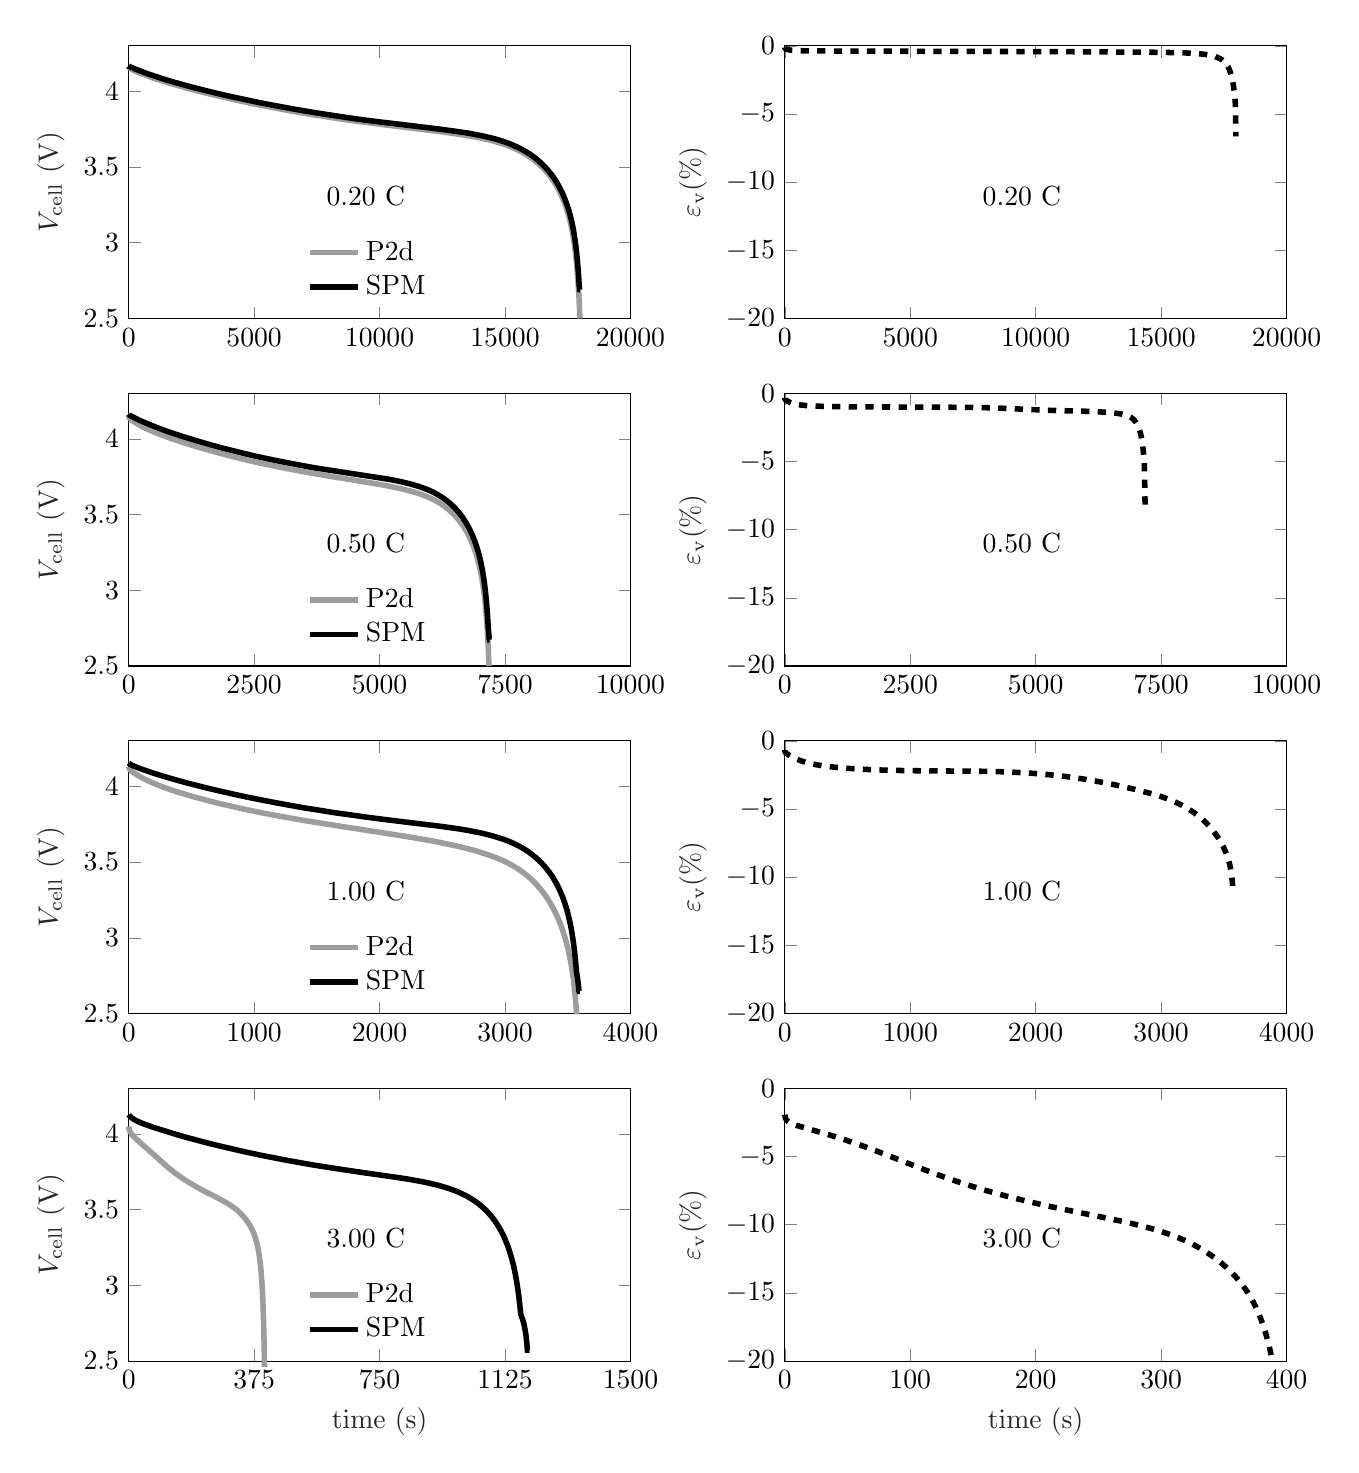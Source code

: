 % This file was created by matlab2tikz.
%
\definecolor{mycolor1}{rgb}{0.616,0.616,0.616}%
%
\begin{tikzpicture}

\begin{axis}[%
width=63.719mm,
height=34.624mm,
at={(0mm,132.415mm)},
scale only axis,
clip=false,
xmin=0,
xmax=20000,
xtick={0,5000,10000,15000,20000},
ymin=2.5,
ymax=4.3,
ylabel style={font=\color{white!15!black}},
ylabel={$V_\mathrm{cell}$ (V)},
axis background/.style={fill=white},
legend style={at={(0.339,0.031)}, anchor=south west, legend cell align=left, align=left, fill=none, draw=none},
scaled ticks=false,,
xticklabel style={/pgf/number format/1000 sep=, /pgf/number format/precision=0,/pgf/number format/fixed,/pgf/number format/fixed zerofill,},
]
\addplot [color=mycolor1, line width=2.0pt]
  table[row sep=crcr]{%
0	4.162\\
1	4.161\\
4	4.159\\
11.5	4.158\\
27.5	4.155\\
60.5	4.151\\
115.5	4.146\\
188.5	4.139\\
276	4.132\\
401	4.123\\
577	4.112\\
772	4.1\\
1016.5	4.085\\
1305.5	4.07\\
1585.5	4.055\\
1910.5	4.04\\
2329	4.02\\
2745.5	4.002\\
3161	3.985\\
3697.5	3.964\\
4222.5	3.944\\
4831	3.922\\
5314.5	3.906\\
5776	3.891\\
6132	3.88\\
6597.5	3.866\\
7061.5	3.853\\
7546.5	3.84\\
8247.5	3.822\\
8850	3.807\\
9553	3.792\\
10304	3.776\\
11396	3.754\\
12428.5	3.733\\
12946	3.721\\
13292	3.713\\
13638	3.703\\
13872.5	3.696\\
14117.5	3.688\\
14370.5	3.678\\
14627.5	3.667\\
14882	3.654\\
15001.5	3.647\\
15213.5	3.634\\
15315.5	3.627\\
15417.5	3.619\\
15525.5	3.611\\
15622.5	3.603\\
15715.5	3.594\\
15809	3.585\\
15903	3.576\\
15997	3.565\\
16092	3.554\\
16187	3.542\\
16282	3.529\\
16377.5	3.515\\
16473	3.5\\
16569	3.484\\
16665	3.466\\
16761.5	3.447\\
16858	3.425\\
16954.5	3.402\\
17051	3.376\\
17148	3.347\\
17245.5	3.314\\
17344	3.275\\
17422.5	3.24\\
17501	3.2\\
17562	3.163\\
17622.5	3.122\\
17669	3.085\\
17714.5	3.043\\
17761	2.993\\
17795.5	2.95\\
17830	2.9\\
17858.5	2.852\\
17886.5	2.798\\
17915	2.733\\
17941	2.662\\
17964	2.589\\
17985	2.51\\
17987.5	2.5\\
};
\addlegendentry{P2d}

\addplot [color=black, line width=2.0pt]
  table[row sep=crcr]{%
0	4.167\\
10.5	4.165\\
29	4.164\\
74.5	4.16\\
243	4.148\\
442.5	4.135\\
663	4.121\\
907	4.107\\
1177.5	4.092\\
1477	4.076\\
1808.5	4.06\\
2173.5	4.043\\
2573	4.025\\
3006.5	4.007\\
3471	3.988\\
3962.5	3.969\\
4476	3.951\\
5006.5	3.932\\
5549.5	3.914\\
6102	3.897\\
6662	3.88\\
7229.5	3.864\\
7805.5	3.849\\
8393	3.834\\
8999	3.819\\
9636.5	3.805\\
10338.5	3.791\\
11251.5	3.773\\
12396	3.75\\
12885	3.739\\
13266	3.73\\
13586.5	3.722\\
13865.5	3.713\\
14114	3.705\\
14339	3.696\\
14544.5	3.688\\
14734	3.679\\
14910	3.67\\
15074	3.66\\
15228	3.651\\
15373	3.64\\
15509.5	3.63\\
15639	3.619\\
15761.5	3.608\\
15878	3.597\\
15989	3.585\\
16094.5	3.573\\
16195	3.56\\
16291	3.547\\
16382.5	3.534\\
16470	3.521\\
16553.5	3.507\\
16633	3.493\\
16709	3.479\\
16781	3.464\\
16849.5	3.45\\
16915	3.435\\
16977	3.42\\
17036	3.405\\
17092	3.389\\
17145	3.374\\
17195	3.358\\
17242	3.343\\
17286.5	3.328\\
17328.5	3.312\\
17368	3.296\\
17405.5	3.281\\
17440.5	3.265\\
17473.5	3.25\\
17504.5	3.234\\
17534	3.219\\
17561.5	3.203\\
17587.5	3.188\\
17612	3.172\\
17635	3.157\\
17657	3.141\\
17677.5	3.126\\
17697	3.11\\
17715.5	3.094\\
17733	3.078\\
17749.5	3.063\\
17765.5	3.046\\
17780.5	3.03\\
17794.5	3.014\\
17808	2.998\\
17821	2.981\\
17833.5	2.964\\
17845	2.948\\
17856	2.931\\
17866.5	2.915\\
17876.5	2.898\\
17886.5	2.88\\
17896	2.863\\
17905	2.845\\
17913.5	2.827\\
17922	2.809\\
17930	2.79\\
17937.5	2.772\\
17945	2.753\\
17952	2.734\\
17956	2.724\\
17963.5	2.711\\
17971	2.698\\
17975.5	2.69\\
17982	2.69\\
};
\addlegendentry{SPM}

\node[right, align=left]
at (rel axis cs:0.375,0.45) {0.20 C};
\end{axis}

\begin{axis}[%
width=63.719mm,
height=34.624mm,
at={(83.324mm,132.415mm)},
scale only axis,
clip=false,
xmin=0,
xmax=20000,
xtick={0,5000,10000,15000,20000},
ymin=-20,
ymax=0,
ylabel style={font=\color{white!15!black}},
ylabel={$\varepsilon_\mathrm{v} (\%)$},
axis background/.style={fill=white},
scaled ticks=false,,
xticklabel style={/pgf/number format/1000 sep=, /pgf/number format/precision=0,/pgf/number format/fixed,/pgf/number format/fixed zerofill,},
]
\addplot [color=black, dashed, line width=2.0pt, forget plot]
  table[row sep=crcr]{%
0	-0.132\\
0.5	-0.147\\
2	-0.159\\
5.5	-0.17\\
15	-0.185\\
40	-0.213\\
80	-0.248\\
129	-0.279\\
194.5	-0.306\\
275.5	-0.327\\
382	-0.344\\
533.5	-0.356\\
824	-0.368\\
1776.5	-0.381\\
2396	-0.386\\
2923	-0.389\\
3970	-0.395\\
11001	-0.428\\
12977.5	-0.454\\
13457	-0.458\\
14538	-0.47\\
14984	-0.479\\
15112	-0.482\\
15209	-0.485\\
15279	-0.489\\
15667	-0.505\\
15813.5	-0.513\\
15904.5	-0.52\\
16054.5	-0.53\\
16119.5	-0.536\\
16169.5	-0.541\\
16231	-0.545\\
16259	-0.55\\
16317.5	-0.556\\
16363	-0.562\\
16418.5	-0.569\\
16459.5	-0.575\\
16512	-0.584\\
16561	-0.592\\
16610.5	-0.601\\
16658.5	-0.61\\
16705	-0.622\\
16760.5	-0.634\\
16804	-0.647\\
16858	-0.661\\
16898.5	-0.676\\
16960	-0.697\\
16997	-0.714\\
17033	-0.721\\
17042.5	-0.726\\
17077	-0.752\\
17110	-0.766\\
17146.5	-0.782\\
17177.5	-0.81\\
17207	-0.828\\
17235.5	-0.834\\
17239.5	-0.839\\
17267	-0.876\\
17293.5	-0.901\\
17319	-0.915\\
17341.5	-0.928\\
17365.5	-0.966\\
17388.5	-0.991\\
17410.5	-1.005\\
17418.5	-1.013\\
17439.5	-1.058\\
17459.5	-1.091\\
17479	-1.112\\
17500	-1.134\\
17518	-1.179\\
17535.5	-1.212\\
17552	-1.233\\
17559	-1.244\\
17575	-1.297\\
17590.5	-1.338\\
17605	-1.366\\
17622	-1.398\\
17635.5	-1.449\\
17648.5	-1.488\\
17661	-1.516\\
17666.5	-1.529\\
17678.5	-1.589\\
17690	-1.636\\
17701	-1.671\\
17714	-1.71\\
17724.5	-1.777\\
17734.5	-1.831\\
17744.5	-1.874\\
17754	-1.905\\
17759.5	-1.923\\
17768.5	-1.99\\
17777.5	-2.048\\
17786	-2.092\\
17795	-2.136\\
17803	-2.211\\
17810.5	-2.271\\
17818	-2.321\\
17825	-2.359\\
17829	-2.382\\
17836	-2.46\\
17843	-2.527\\
17849.5	-2.58\\
17856	-2.622\\
17857	-2.628\\
17863	-2.713\\
17869	-2.788\\
17875	-2.852\\
17880.5	-2.901\\
17886	-2.945\\
17891.5	-3.043\\
17897	-3.13\\
17902	-3.199\\
17907	-3.258\\
17912	-3.306\\
17914.5	-3.329\\
17919.5	-3.439\\
17924	-3.528\\
17928.5	-3.607\\
17933	-3.676\\
17937	-3.727\\
17940.5	-3.771\\
17944.5	-3.88\\
17948.5	-3.979\\
17952.5	-4.068\\
17955.5	-4.127\\
17957	-4.223\\
17962	-4.543\\
17963.5	-4.639\\
17968.5	-5.058\\
17973	-5.426\\
17975.5	-5.628\\
17980	-6.329\\
17982	-6.644\\
};
\node[right, align=left]
at (rel axis cs:0.375,0.45) {0.20 C};
\end{axis}

\begin{axis}[%
width=63.719mm,
height=34.624mm,
at={(0mm,88.277mm)},
scale only axis,
clip=false,
xmin=0,
xmax=10000,
xtick={0,2500,5000,7500,10000},
ymin=2.5,
ymax=4.3,
ylabel style={font=\color{white!15!black}},
ylabel={$V_\mathrm{cell}$ (V)},
axis background/.style={fill=white},
legend style={at={(0.339,0.031)}, anchor=south west, legend cell align=left, align=left, fill=none, draw=none},
scaled ticks=false,,
xticklabel style={/pgf/number format/1000 sep=, /pgf/number format/precision=0,/pgf/number format/fixed,/pgf/number format/fixed zerofill,},
]
\addplot [color=mycolor1, line width=2.0pt]
  table[row sep=crcr]{%
0	4.149\\
0.5	4.147\\
2	4.145\\
4.5	4.143\\
9	4.141\\
16.5	4.137\\
29	4.133\\
47	4.128\\
75	4.12\\
110	4.112\\
155	4.102\\
206.5	4.092\\
265	4.081\\
328.5	4.071\\
411.5	4.058\\
509	4.044\\
631.5	4.028\\
742.5	4.014\\
889	3.997\\
1014	3.983\\
1205	3.963\\
1395	3.944\\
1582.5	3.926\\
1768.5	3.909\\
1950.5	3.893\\
2184	3.873\\
2400	3.856\\
2638.5	3.838\\
2878	3.822\\
3122	3.805\\
3353.5	3.791\\
3671	3.772\\
3988	3.754\\
4632.5	3.719\\
4943	3.702\\
5143.5	3.69\\
5334.5	3.677\\
5484	3.666\\
5579	3.658\\
5669	3.65\\
5760.5	3.641\\
5854.5	3.63\\
5945.5	3.618\\
6027.5	3.606\\
6106	3.593\\
6182.5	3.579\\
6220	3.571\\
6258.5	3.562\\
6298.5	3.553\\
6334.5	3.544\\
6369	3.535\\
6403.5	3.525\\
6438	3.514\\
6473	3.503\\
6508	3.491\\
6543	3.478\\
6578	3.464\\
6613.5	3.449\\
6648.5	3.433\\
6684	3.415\\
6719.5	3.396\\
6755.5	3.375\\
6788	3.354\\
6817	3.333\\
6846.5	3.311\\
6873	3.288\\
6896.5	3.267\\
6918	3.246\\
6937	3.225\\
6956	3.203\\
6973	3.182\\
6989	3.16\\
7006	3.135\\
7020	3.112\\
7033	3.089\\
7045.5	3.065\\
7057	3.041\\
7067	3.018\\
7076.5	2.995\\
7084.5	2.974\\
7092.5	2.952\\
7100	2.929\\
7107.5	2.904\\
7114.5	2.879\\
7121.5	2.853\\
7128	2.826\\
7134	2.8\\
7140	2.771\\
7145.5	2.742\\
7151	2.712\\
7156	2.682\\
7161	2.65\\
7166	2.615\\
7170.5	2.581\\
7175	2.544\\
7179	2.509\\
7180	2.5\\
};
\addlegendentry{P2d}

\addplot [color=black, line width=2.0pt]
  table[row sep=crcr]{%
0	4.163\\
6	4.16\\
14.5	4.157\\
27	4.154\\
49	4.15\\
99.5	4.141\\
180.5	4.128\\
271	4.114\\
371.5	4.1\\
482.5	4.085\\
605.5	4.069\\
742	4.052\\
892	4.035\\
1056	4.017\\
1233.5	3.999\\
1423	3.98\\
1623	3.961\\
1831.5	3.942\\
2046	3.924\\
2265.5	3.906\\
2488.5	3.888\\
2714.5	3.872\\
2943.5	3.856\\
3176	3.841\\
3414	3.826\\
3661	3.811\\
3923.5	3.797\\
4221.5	3.782\\
5104.5	3.737\\
5263.5	3.728\\
5395.5	3.719\\
5510	3.71\\
5611.5	3.702\\
5703.5	3.693\\
5787	3.685\\
5864	3.676\\
5935.5	3.667\\
6002	3.658\\
6064.5	3.648\\
6123	3.638\\
6178.5	3.627\\
6230.5	3.617\\
6280	3.606\\
6327	3.594\\
6371.5	3.583\\
6414	3.571\\
6454.5	3.558\\
6493	3.546\\
6530	3.533\\
6565	3.519\\
6598.5	3.506\\
6630.5	3.492\\
6661	3.478\\
6690	3.463\\
6717.5	3.449\\
6744	3.434\\
6769	3.419\\
6793	3.404\\
6815.5	3.388\\
6837	3.373\\
6857	3.358\\
6876	3.342\\
6894	3.327\\
6911	3.311\\
6927	3.296\\
6942.5	3.28\\
6957	3.264\\
6970.5	3.249\\
6983.5	3.233\\
6995.5	3.217\\
7007	3.201\\
7017.5	3.186\\
7027.5	3.17\\
7037	3.155\\
7046	3.139\\
7054.5	3.123\\
7062.5	3.107\\
7070	3.092\\
7077.5	3.076\\
7084.5	3.059\\
7091	3.043\\
7097.5	3.026\\
7103.5	3.01\\
7109	2.994\\
7114.5	2.977\\
7119.5	2.961\\
7124.5	2.943\\
7129	2.927\\
7133.5	2.91\\
7138	2.892\\
7142	2.875\\
7146	2.857\\
7150	2.838\\
7153.5	2.821\\
7157	2.802\\
7160.5	2.783\\
7163.5	2.766\\
7166	2.751\\
7166.5	2.749\\
7170	2.737\\
7173.5	2.725\\
7177	2.712\\
7180	2.7\\
7183	2.687\\
7186	2.674\\
7187	2.673\\
7192.5	2.673\\
};
\addlegendentry{SPM}

\node[right, align=left]
at (rel axis cs:0.375,0.45) {0.50 C};
\end{axis}

\begin{axis}[%
width=63.719mm,
height=34.624mm,
at={(83.324mm,88.277mm)},
scale only axis,
clip=false,
xmin=0,
xmax=10000,
xtick={0,2500,5000,7500,10000},
ymin=-20,
ymax=0,
ylabel style={font=\color{white!15!black}},
ylabel={$\varepsilon_\mathrm{v} (\%)$},
axis background/.style={fill=white},
scaled ticks=false,,
xticklabel style={/pgf/number format/1000 sep=, /pgf/number format/precision=0,/pgf/number format/fixed,/pgf/number format/fixed zerofill,},
]
\addplot [color=black, dashed, line width=2.0pt, forget plot]
  table[row sep=crcr]{%
0	-0.331\\
0.5	-0.369\\
1.5	-0.391\\
3	-0.409\\
5.5	-0.427\\
10	-0.447\\
19.5	-0.478\\
40.5	-0.536\\
61	-0.585\\
88	-0.639\\
117.5	-0.687\\
148.5	-0.729\\
187.5	-0.77\\
227	-0.803\\
277.5	-0.836\\
347.5	-0.869\\
442.5	-0.899\\
597	-0.93\\
723.5	-0.947\\
906.5	-0.964\\
1424	-0.991\\
2773	-1.013\\
3584.5	-1.024\\
3918.5	-1.044\\
4167.5	-1.07\\
4439.5	-1.108\\
4805	-1.17\\
5222.5	-1.237\\
5393	-1.257\\
5521	-1.269\\
6036	-1.318\\
6143	-1.334\\
6167	-1.339\\
6348.5	-1.375\\
6376	-1.381\\
6391.5	-1.386\\
6447.5	-1.4\\
6464	-1.406\\
6488	-1.411\\
6497.5	-1.416\\
6520.5	-1.423\\
6535.5	-1.429\\
6557.5	-1.436\\
6571	-1.443\\
6592	-1.451\\
6608	-1.459\\
6627.5	-1.469\\
6645	-1.478\\
6663.5	-1.489\\
6681	-1.499\\
6698.5	-1.512\\
6718.5	-1.526\\
6735	-1.54\\
6755.5	-1.557\\
6770.5	-1.572\\
6786.5	-1.587\\
6800.5	-1.604\\
6816	-1.623\\
6829	-1.643\\
6847	-1.668\\
6859	-1.689\\
6871.5	-1.709\\
6883	-1.734\\
6895.5	-1.759\\
6906	-1.784\\
6917	-1.811\\
6926.5	-1.838\\
6935.5	-1.863\\
6944.5	-1.894\\
6956	-1.931\\
6964.5	-1.963\\
6971	-1.988\\
6978.5	-2.024\\
6989.5	-2.073\\
6996.5	-2.111\\
7005.5	-2.156\\
7012	-2.196\\
7019.5	-2.24\\
7025.5	-2.283\\
7032	-2.327\\
7037.5	-2.373\\
7046	-2.441\\
7051	-2.486\\
7056	-2.53\\
7061	-2.584\\
7066.5	-2.639\\
7071	-2.692\\
7075.5	-2.744\\
7079.5	-2.797\\
7084	-2.855\\
7088	-2.914\\
7092	-2.971\\
7095.5	-3.029\\
7099.5	-3.093\\
7103	-3.158\\
7107	-3.229\\
7110	-3.292\\
7115	-3.393\\
7118	-3.46\\
7120.5	-3.513\\
7123.5	-3.593\\
7126.5	-3.662\\
7127.5	-3.689\\
7130	-3.763\\
7132.5	-3.827\\
7133	-3.839\\
7135.5	-3.923\\
7138	-3.998\\
7139.5	-4.043\\
7142	-4.134\\
7145.5	-4.255\\
7147.5	-4.335\\
7149.5	-4.406\\
7150	-4.422\\
7152.5	-4.538\\
7154.5	-4.62\\
7155.5	-4.657\\
7157.5	-4.76\\
7159.5	-4.852\\
7160.5	-4.896\\
7162.5	-5.01\\
7164.5	-5.112\\
7165.5	-5.163\\
7166	-5.196\\
7166.5	-5.268\\
7169	-5.722\\
7170	-5.901\\
7171.5	-6.2\\
7174.5	-6.797\\
7177	-7.34\\
7178.5	-7.662\\
7180.5	-8.136\\
7182	-8.485\\
};
\node[right, align=left]
at (rel axis cs:0.375,0.45) {0.50 C};
\end{axis}

\begin{axis}[%
width=63.719mm,
height=34.624mm,
at={(0mm,44.138mm)},
scale only axis,
clip=false,
xmin=0,
xmax=4000,
xtick={0,1000,2000,3000,4000},
ymin=2.5,
ymax=4.3,
ylabel style={font=\color{white!15!black}},
ylabel={$V_\mathrm{cell}$ (V)},
axis background/.style={fill=white},
legend style={at={(0.339,0.031)}, anchor=south west, legend cell align=left, align=left, fill=none, draw=none},
scaled ticks=false,,
xticklabel style={/pgf/number format/1000 sep=, /pgf/number format/precision=0,/pgf/number format/fixed,/pgf/number format/fixed zerofill,},
]
\addplot [color=mycolor1, line width=2.0pt]
  table[row sep=crcr]{%
0	4.128\\
0.5	4.124\\
1.5	4.122\\
3	4.119\\
5.5	4.115\\
9	4.111\\
14	4.107\\
21.5	4.101\\
31.5	4.095\\
46	4.086\\
65	4.076\\
88	4.065\\
114.5	4.053\\
141	4.042\\
169.5	4.031\\
205	4.018\\
240.5	4.006\\
283	3.993\\
326	3.98\\
377	3.966\\
433.5	3.952\\
500	3.935\\
568	3.92\\
655.5	3.901\\
735.5	3.884\\
812	3.87\\
906.5	3.852\\
1010	3.834\\
1113	3.817\\
1216.5	3.801\\
1322	3.786\\
1431.5	3.77\\
1547	3.755\\
1746.5	3.729\\
2197.5	3.671\\
2305	3.656\\
2402.5	3.642\\
2479	3.63\\
2558	3.616\\
2636.5	3.602\\
2688.5	3.591\\
2735.5	3.581\\
2780.5	3.571\\
2821	3.56\\
2869	3.547\\
2913.5	3.534\\
2944	3.524\\
2975.5	3.513\\
3001	3.503\\
3027	3.492\\
3052	3.481\\
3078	3.468\\
3100.5	3.457\\
3119	3.446\\
3140	3.434\\
3159.5	3.422\\
3180	3.408\\
3200	3.394\\
3220.5	3.378\\
3241	3.361\\
3258.5	3.345\\
3275	3.329\\
3291.5	3.313\\
3308	3.295\\
3324.5	3.276\\
3341	3.256\\
3357.5	3.234\\
3374	3.21\\
3383	3.197\\
3398	3.173\\
3406	3.159\\
3414.5	3.144\\
3426	3.122\\
3432.5	3.11\\
3441.5	3.091\\
3450	3.072\\
3455.5	3.059\\
3461	3.046\\
3466.5	3.033\\
3473	3.016\\
3479	2.999\\
3484	2.985\\
3490.5	2.965\\
3496	2.948\\
3501.5	2.929\\
3507.5	2.907\\
3512.5	2.888\\
3517.5	2.868\\
3522	2.849\\
3525.5	2.833\\
3529	2.816\\
3533	2.796\\
3535.5	2.782\\
3538	2.768\\
3540.5	2.754\\
3543	2.739\\
3545.5	2.723\\
3548	2.706\\
3551	2.685\\
3553.5	2.666\\
3556	2.646\\
3558.5	2.625\\
3560.5	2.607\\
3563	2.583\\
3565	2.563\\
3567.5	2.536\\
3569.5	2.513\\
3571	2.495\\
};
\addlegendentry{P2d}

\addplot [color=black, line width=2.0pt]
  table[row sep=crcr]{%
0	4.155\\
4	4.152\\
9	4.148\\
15.5	4.144\\
24.5	4.14\\
37.5	4.135\\
58.5	4.128\\
94	4.116\\
140.5	4.103\\
193	4.088\\
251	4.073\\
315.5	4.057\\
387	4.04\\
465.5	4.022\\
551	4.004\\
643	3.985\\
741	3.966\\
843.5	3.947\\
950	3.928\\
1059	3.91\\
1170.5	3.892\\
1283.5	3.875\\
1398	3.858\\
1514	3.843\\
1632.5	3.827\\
1754.5	3.813\\
1882.5	3.798\\
2022.5	3.783\\
2198	3.765\\
2461	3.739\\
2558	3.728\\
2634	3.719\\
2698	3.71\\
2754	3.701\\
2804	3.693\\
2849	3.684\\
2890	3.675\\
2928	3.666\\
2963	3.657\\
2996	3.648\\
3027	3.638\\
3056	3.628\\
3083.5	3.617\\
3109.5	3.606\\
3134	3.595\\
3157	3.584\\
3179	3.572\\
3200	3.56\\
3220	3.547\\
3239	3.534\\
3257	3.521\\
3274.5	3.508\\
3291	3.494\\
3306.5	3.48\\
3321.5	3.466\\
3336	3.451\\
3349.5	3.437\\
3362.5	3.422\\
3375	3.407\\
3386.5	3.392\\
3397.5	3.376\\
3408	3.361\\
3418	3.346\\
3427.5	3.33\\
3436.5	3.314\\
3445	3.298\\
3453	3.282\\
3460.5	3.267\\
3467.5	3.251\\
3474.5	3.235\\
3481	3.218\\
3487	3.202\\
3492.5	3.187\\
3498	3.171\\
3503	3.155\\
3508	3.138\\
3512.5	3.122\\
3517	3.105\\
3521	3.09\\
3525	3.073\\
3528.5	3.057\\
3532	3.041\\
3535.5	3.024\\
3538.5	3.008\\
3541.5	2.992\\
3544.5	2.974\\
3547.5	2.956\\
3550	2.94\\
3552.5	2.923\\
3555	2.905\\
3557.5	2.886\\
3559.5	2.87\\
3561.5	2.853\\
3563.5	2.836\\
3565.5	2.817\\
3567.5	2.798\\
3569.5	2.777\\
3570	2.774\\
3572.5	2.763\\
3575	2.751\\
3577	2.74\\
3579	2.728\\
3581	2.716\\
3583	2.702\\
3584.5	2.691\\
3586	2.679\\
3587.5	2.667\\
3589	2.653\\
3589.5	2.648\\
3590	2.647\\
3596	2.647\\
};
\addlegendentry{SPM}

\node[right, align=left]
at (rel axis cs:0.375,0.45) {1.00 C};
\end{axis}

\begin{axis}[%
width=63.719mm,
height=34.624mm,
at={(83.324mm,44.138mm)},
scale only axis,
clip=false,
xmin=0,
xmax=4000,
xtick={0,1000,2000,3000,4000},
ymin=-20,
ymax=0,
ylabel style={font=\color{white!15!black}},
ylabel={$\varepsilon_\mathrm{v} (\%)$},
axis background/.style={fill=white},
scaled ticks=false,,
xticklabel style={/pgf/number format/1000 sep=, /pgf/number format/precision=0,/pgf/number format/fixed,/pgf/number format/fixed zerofill,},
]
\addplot [color=black, dashed, line width=2.0pt, forget plot]
  table[row sep=crcr]{%
0	-0.663\\
0.5	-0.738\\
1	-0.765\\
2	-0.798\\
3.5	-0.829\\
5.5	-0.856\\
8.5	-0.885\\
13.5	-0.923\\
23	-0.983\\
38.5	-1.072\\
58	-1.173\\
75	-1.253\\
96.5	-1.343\\
120	-1.429\\
143.5	-1.504\\
173	-1.585\\
198.5	-1.645\\
227	-1.704\\
266	-1.771\\
310.5	-1.835\\
360.5	-1.893\\
408.5	-1.941\\
480.5	-1.998\\
547.5	-2.041\\
653.5	-2.094\\
750	-2.13\\
862	-2.16\\
999.5	-2.185\\
1249	-2.206\\
1455.5	-2.215\\
1573.5	-2.228\\
1690	-2.251\\
1790	-2.284\\
1879.5	-2.324\\
1963	-2.371\\
2045	-2.428\\
2120	-2.491\\
2199.5	-2.569\\
2263	-2.64\\
2318.5	-2.71\\
2374	-2.786\\
2431.5	-2.872\\
2489.5	-2.967\\
2547.5	-3.068\\
2607.5	-3.18\\
2664	-3.29\\
2708.5	-3.381\\
2783.5	-3.541\\
2824	-3.632\\
2906	-3.828\\
2974.5	-4.011\\
3002.5	-4.093\\
3026.5	-4.169\\
3060.5	-4.284\\
3113	-4.484\\
3167.5	-4.727\\
3208	-4.935\\
3256	-5.219\\
3294.5	-5.483\\
3308.5	-5.587\\
3337	-5.818\\
3350	-5.931\\
3365.5	-6.073\\
3374.5	-6.16\\
3381.5	-6.23\\
3386	-6.277\\
3409.5	-6.531\\
3438.5	-6.884\\
3452	-7.067\\
3461.5	-7.204\\
3464.5	-7.25\\
3472	-7.364\\
3477	-7.443\\
3496	-7.773\\
3508	-8.008\\
3515	-8.157\\
3519	-8.249\\
3523.5	-8.356\\
3534	-8.635\\
3536	-8.695\\
3537	-8.726\\
3544.5	-8.974\\
3546.5	-9.053\\
3547.5	-9.091\\
3549	-9.155\\
3550	-9.194\\
3551.5	-9.265\\
3553	-9.333\\
3554.5	-9.409\\
3555.5	-9.457\\
3557	-9.542\\
3558	-9.597\\
3559.5	-9.691\\
3560	-9.718\\
3562	-9.857\\
3562.5	-9.887\\
3564	-10.005\\
3564.5	-10.041\\
3565.5	-10.127\\
3567.5	-10.302\\
3568.5	-10.398\\
3569	-10.442\\
3569.5	-10.497\\
3570	-10.629\\
3571	-10.992\\
};
\node[right, align=left]
at (rel axis cs:0.375,0.45) {1.00 C};
\end{axis}

\begin{axis}[%
width=63.719mm,
height=34.624mm,
at={(0mm,0mm)},
scale only axis,
clip=false,
xmin=0,
xmax=1500,
xtick={0,375,750,1125,1500},
xlabel style={font=\color{white!15!black}},
xlabel={time (s)},
ymin=2.5,
ymax=4.3,
ylabel style={font=\color{white!15!black}},
ylabel={$V_\mathrm{cell}$ (V)},
axis background/.style={fill=white},
legend style={at={(0.339,0.031)}, anchor=south west, legend cell align=left, align=left, fill=none, draw=none},
scaled ticks=false,,
xticklabel style={/pgf/number format/1000 sep=, /pgf/number format/precision=0,/pgf/number format/fixed,/pgf/number format/fixed zerofill,},
]
\addplot [color=mycolor1, line width=2.0pt]
  table[row sep=crcr]{%
0	4.049\\
0.5	4.037\\
1	4.032\\
1.5	4.028\\
2.5	4.022\\
3.5	4.018\\
5	4.011\\
7	4.005\\
9.5	3.997\\
12.5	3.989\\
16.5	3.979\\
21.5	3.968\\
29	3.953\\
41.5	3.928\\
66	3.881\\
92.5	3.828\\
107.5	3.798\\
118.5	3.777\\
128.5	3.759\\
138.5	3.742\\
149	3.725\\
160.5	3.707\\
171.5	3.691\\
183.5	3.675\\
196.5	3.658\\
210.5	3.64\\
226.5	3.621\\
248.5	3.597\\
274.5	3.567\\
286	3.553\\
296	3.54\\
304	3.529\\
311	3.518\\
318	3.507\\
325	3.494\\
330.5	3.483\\
336.5	3.47\\
341	3.459\\
345.5	3.448\\
350	3.435\\
354	3.423\\
357.5	3.412\\
360.5	3.402\\
364	3.389\\
367	3.376\\
370	3.363\\
372.5	3.35\\
374.5	3.34\\
376	3.331\\
377.5	3.321\\
378.5	3.315\\
380.5	3.3\\
382	3.288\\
383.5	3.275\\
385	3.261\\
386.5	3.245\\
387.5	3.234\\
389	3.215\\
390	3.201\\
391	3.186\\
392	3.169\\
392.5	3.16\\
393.5	3.141\\
394.5	3.12\\
395.5	3.097\\
396.5	3.07\\
397.5	3.041\\
398.5	3.007\\
399	2.988\\
399.5	2.969\\
400	2.947\\
400.5	2.924\\
401	2.9\\
401.5	2.872\\
402	2.843\\
402.5	2.812\\
403	2.776\\
403.5	2.737\\
404	2.694\\
404.5	2.646\\
405	2.592\\
405.5	2.531\\
406	2.462\\
};
\addlegendentry{P2d}

\addplot [color=black, line width=2.0pt]
  table[row sep=crcr]{%
0	4.127\\
2	4.121\\
4.5	4.115\\
7.5	4.109\\
11	4.103\\
15	4.097\\
20	4.09\\
26	4.084\\
33.5	4.076\\
43.5	4.067\\
56.5	4.057\\
74	4.043\\
95.5	4.028\\
120.5	4.011\\
148.5	3.992\\
179	3.973\\
211.5	3.954\\
246	3.934\\
282	3.915\\
319	3.896\\
357	3.877\\
395.5	3.859\\
434.5	3.842\\
474	3.825\\
514.5	3.809\\
556	3.793\\
599.5	3.778\\
647	3.762\\
705	3.743\\
803.5	3.712\\
836	3.701\\
861.5	3.691\\
883	3.682\\
902	3.673\\
919	3.664\\
934	3.655\\
948	3.646\\
960.5	3.637\\
972.5	3.627\\
983.5	3.618\\
994	3.607\\
1003.5	3.597\\
1012.5	3.587\\
1021	3.576\\
1029	3.565\\
1036.5	3.554\\
1044	3.542\\
1051	3.529\\
1057.5	3.517\\
1064	3.504\\
1070	3.491\\
1075.5	3.478\\
1081	3.464\\
1086	3.451\\
1091	3.437\\
1095.5	3.423\\
1100	3.408\\
1104	3.394\\
1108	3.38\\
1112	3.364\\
1115.5	3.349\\
1119	3.334\\
1122.5	3.317\\
1125.5	3.302\\
1128.5	3.286\\
1131.5	3.27\\
1134	3.255\\
1136.5	3.239\\
1139	3.222\\
1141.5	3.204\\
1143.5	3.189\\
1145.5	3.173\\
1147.5	3.157\\
1149.5	3.139\\
1151.5	3.12\\
1153	3.105\\
1154.5	3.089\\
1156	3.072\\
1157.5	3.055\\
1159	3.036\\
1160.5	3.016\\
1162	2.995\\
1163	2.98\\
1164	2.965\\
1165	2.949\\
1166	2.932\\
1167	2.914\\
1168	2.895\\
1169	2.875\\
1170	2.854\\
1171	2.832\\
1172	2.808\\
1172.5	2.805\\
1174.5	2.794\\
1176	2.785\\
1177.5	2.775\\
1179	2.765\\
1180.5	2.753\\
1181.5	2.744\\
1182.5	2.735\\
1183.5	2.724\\
1184.5	2.713\\
1185.5	2.7\\
1186.5	2.687\\
1187.5	2.671\\
1188	2.663\\
1188.5	2.654\\
1189	2.644\\
1189.5	2.634\\
1190	2.623\\
1190.5	2.611\\
1191	2.599\\
1191.5	2.586\\
1192	2.572\\
1198.5	2.572\\
};
\addlegendentry{SPM}

\node[right, align=left]
at (rel axis cs:0.375,0.45) {3.00 C};
\end{axis}

\begin{axis}[%
width=63.719mm,
height=34.624mm,
at={(83.324mm,0mm)},
scale only axis,
clip=false,
xmin=0,
xmax=400,
xtick={0,100,200,300,400},
xlabel style={font=\color{white!15!black}},
xlabel={time (s)},
ymin=-20,
ymax=0,
ylabel style={font=\color{white!15!black}},
ylabel={$\varepsilon_\mathrm{v} (\%)$},
axis background/.style={fill=white},
scaled ticks=false,,
xticklabel style={/pgf/number format/1000 sep=, /pgf/number format/precision=0,/pgf/number format/fixed,/pgf/number format/fixed zerofill,},
]
\addplot [color=black, dashed, line width=2.0pt, forget plot]
  table[row sep=crcr]{%
0	-1.924\\
0.5	-2.183\\
1	-2.271\\
1.5	-2.333\\
2	-2.38\\
2.5	-2.42\\
3.5	-2.483\\
4.5	-2.534\\
6	-2.597\\
8	-2.666\\
10.5	-2.742\\
15.5	-2.877\\
36	-3.421\\
43	-3.621\\
50	-3.831\\
57	-4.05\\
64.5	-4.296\\
72	-4.552\\
81	-4.869\\
93.5	-5.321\\
109	-5.881\\
117.5	-6.178\\
126.5	-6.481\\
132	-6.659\\
139	-6.877\\
146	-7.085\\
153	-7.285\\
160	-7.475\\
168	-7.683\\
176	-7.88\\
184	-8.069\\
192.5	-8.26\\
202	-8.463\\
212	-8.667\\
223.5	-8.891\\
240.5	-9.209\\
260	-9.574\\
269.5	-9.761\\
277.5	-9.929\\
284.5	-10.087\\
290.5	-10.234\\
295.5	-10.366\\
300.5	-10.509\\
305.5	-10.664\\
310	-10.815\\
314.5	-10.98\\
317.5	-11.098\\
321	-11.245\\
324.5	-11.402\\
327	-11.521\\
329.5	-11.646\\
332	-11.778\\
334.5	-11.916\\
337	-12.062\\
339.5	-12.216\\
342.5	-12.412\\
345.5	-12.62\\
348	-12.806\\
350.5	-13.002\\
352.5	-13.168\\
354.5	-13.341\\
356.5	-13.525\\
359	-13.77\\
361	-13.979\\
362.5	-14.143\\
364	-14.316\\
365.5	-14.499\\
367	-14.691\\
368.5	-14.894\\
370.5	-15.187\\
372	-15.422\\
373.5	-15.674\\
375	-15.944\\
376.5	-16.236\\
378	-16.553\\
379	-16.783\\
380	-17.021\\
381.5	-17.41\\
383	-17.84\\
384.5	-18.32\\
385	-18.494\\
386	-18.856\\
386.5	-19.047\\
387.5	-19.454\\
388.5	-19.904\\
389	-20.141\\
};
\node[right, align=left]
at (rel axis cs:0.375,0.45) {3.00 C};
\end{axis}
\end{tikzpicture}%